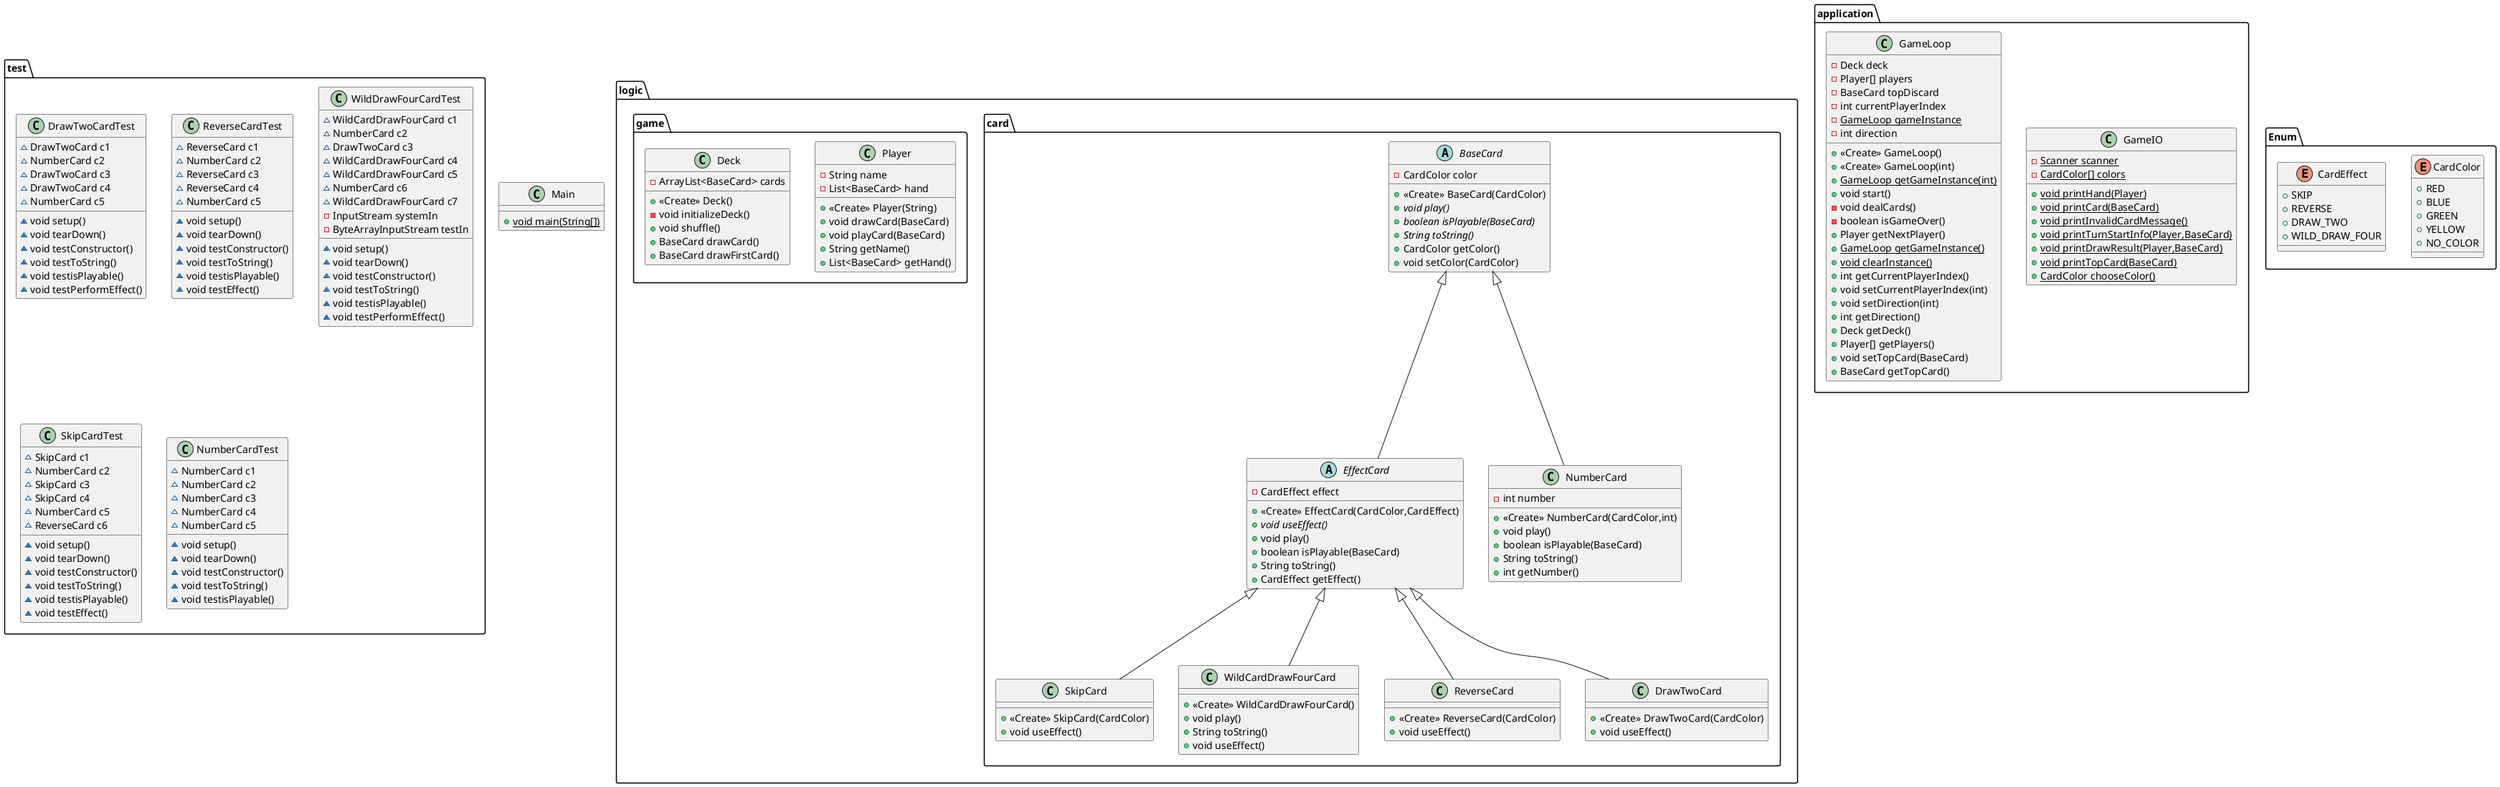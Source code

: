 @startuml
class test.DrawTwoCardTest {
~ DrawTwoCard c1
~ NumberCard c2
~ DrawTwoCard c3
~ DrawTwoCard c4
~ NumberCard c5
~ void setup()
~ void tearDown()
~ void testConstructor()
~ void testToString()
~ void testisPlayable()
~ void testPerformEffect()
}


class logic.card.SkipCard {
+ <<Create>> SkipCard(CardColor)
+ void useEffect()
}

class application.GameIO {
- {static} Scanner scanner
- {static} CardColor[] colors
+ {static} void printHand(Player)
+ {static} void printCard(BaseCard)
+ {static} void printInvalidCardMessage()
+ {static} void printTurnStartInfo(Player,BaseCard)
+ {static} void printDrawResult(Player,BaseCard)
+ {static} void printTopCard(BaseCard)
+ {static} CardColor chooseColor()
}


class logic.game.Player {
- String name
- List<BaseCard> hand
+ <<Create>> Player(String)
+ void drawCard(BaseCard)
+ void playCard(BaseCard)
+ String getName()
+ List<BaseCard> getHand()
}


class test.ReverseCardTest {
~ ReverseCard c1
~ NumberCard c2
~ ReverseCard c3
~ ReverseCard c4
~ NumberCard c5
~ void setup()
~ void tearDown()
~ void testConstructor()
~ void testToString()
~ void testisPlayable()
~ void testEffect()
}


enum Enum.CardColor {
+  RED
+  BLUE
+  GREEN
+  YELLOW
+  NO_COLOR
}

class logic.card.WildCardDrawFourCard {
+ <<Create>> WildCardDrawFourCard()
+ void play()
+ String toString()
+ void useEffect()
}

class test.WildDrawFourCardTest {
~ WildCardDrawFourCard c1
~ NumberCard c2
~ DrawTwoCard c3
~ WildCardDrawFourCard c4
~ WildCardDrawFourCard c5
~ NumberCard c6
~ WildCardDrawFourCard c7
- InputStream systemIn
- ByteArrayInputStream testIn
~ void setup()
~ void tearDown()
~ void testConstructor()
~ void testToString()
~ void testisPlayable()
~ void testPerformEffect()
}


enum Enum.CardEffect {
+  SKIP
+  REVERSE
+  DRAW_TWO
+  WILD_DRAW_FOUR
}

class Main {
+ {static} void main(String[])
}

abstract class logic.card.EffectCard {
- CardEffect effect
+ <<Create>> EffectCard(CardColor,CardEffect)
+ {abstract}void useEffect()
+ void play()
+ boolean isPlayable(BaseCard)
+ String toString()
+ CardEffect getEffect()
}


abstract class logic.card.BaseCard {
- CardColor color
+ <<Create>> BaseCard(CardColor)
+ {abstract}void play()
+ {abstract}boolean isPlayable(BaseCard)
+ {abstract}String toString()
+ CardColor getColor()
+ void setColor(CardColor)
}


class test.SkipCardTest {
~ SkipCard c1
~ NumberCard c2
~ SkipCard c3
~ SkipCard c4
~ NumberCard c5
~ ReverseCard c6
~ void setup()
~ void tearDown()
~ void testConstructor()
~ void testToString()
~ void testisPlayable()
~ void testEffect()
}


class application.GameLoop {
- Deck deck
- Player[] players
- BaseCard topDiscard
- int currentPlayerIndex
- {static} GameLoop gameInstance
- int direction
+ <<Create>> GameLoop()
+ <<Create>> GameLoop(int)
+ {static} GameLoop getGameInstance(int)
+ void start()
- void dealCards()
- boolean isGameOver()
+ Player getNextPlayer()
+ {static} GameLoop getGameInstance()
+ {static} void clearInstance()
+ int getCurrentPlayerIndex()
+ void setCurrentPlayerIndex(int)
+ void setDirection(int)
+ int getDirection()
+ Deck getDeck()
+ Player[] getPlayers()
+ void setTopCard(BaseCard)
+ BaseCard getTopCard()
}


class logic.game.Deck {
- ArrayList<BaseCard> cards
+ <<Create>> Deck()
- void initializeDeck()
+ void shuffle()
+ BaseCard drawCard()
+ BaseCard drawFirstCard()
}


class logic.card.ReverseCard {
+ <<Create>> ReverseCard(CardColor)
+ void useEffect()
}

class logic.card.NumberCard {
- int number
+ <<Create>> NumberCard(CardColor,int)
+ void play()
+ boolean isPlayable(BaseCard)
+ String toString()
+ int getNumber()
}


class test.NumberCardTest {
~ NumberCard c1
~ NumberCard c2
~ NumberCard c3
~ NumberCard c4
~ NumberCard c5
~ void setup()
~ void tearDown()
~ void testConstructor()
~ void testToString()
~ void testisPlayable()
}


class logic.card.DrawTwoCard {
+ <<Create>> DrawTwoCard(CardColor)
+ void useEffect()
}



logic.card.EffectCard <|-- logic.card.SkipCard
logic.card.EffectCard <|-- logic.card.WildCardDrawFourCard
logic.card.BaseCard <|-- logic.card.EffectCard
logic.card.EffectCard <|-- logic.card.ReverseCard
logic.card.BaseCard <|-- logic.card.NumberCard
logic.card.EffectCard <|-- logic.card.DrawTwoCard
@enduml